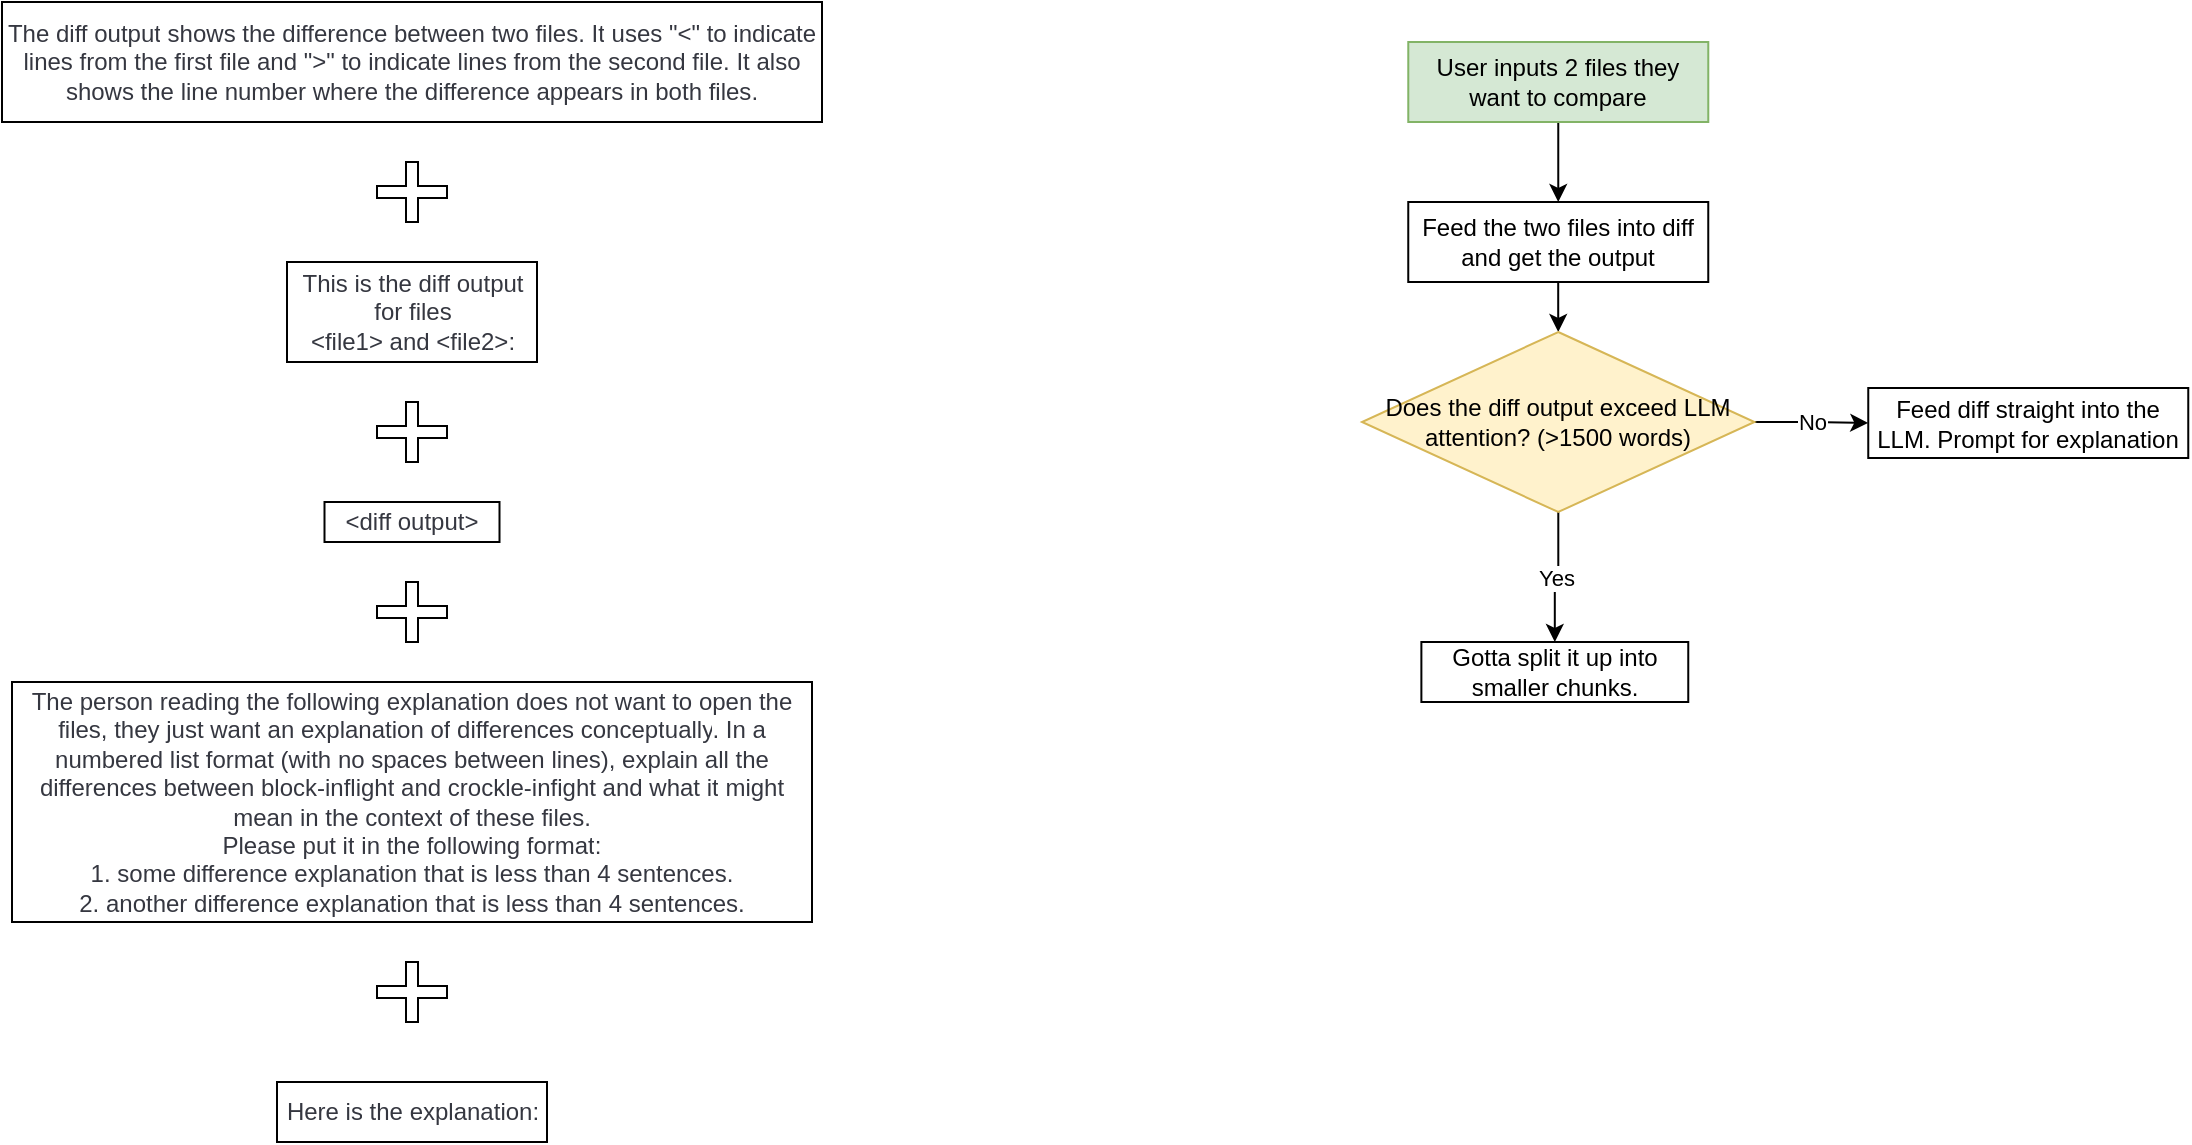 <mxfile version="20.7.4" type="github">
  <diagram id="ee7pn-f0wPWARoZbLR82" name="Page-1">
    <mxGraphModel dx="1782" dy="1353" grid="1" gridSize="10" guides="1" tooltips="1" connect="1" arrows="1" fold="1" page="1" pageScale="1" pageWidth="850" pageHeight="1100" math="0" shadow="0">
      <root>
        <mxCell id="0" />
        <mxCell id="1" parent="0" />
        <mxCell id="u-VpH2WF8Jtv2nqAHQWA-4" style="edgeStyle=orthogonalEdgeStyle;rounded=0;orthogonalLoop=1;jettySize=auto;html=1;entryX=0.5;entryY=0;entryDx=0;entryDy=0;" edge="1" parent="1" source="u-VpH2WF8Jtv2nqAHQWA-2" target="u-VpH2WF8Jtv2nqAHQWA-6">
          <mxGeometry relative="1" as="geometry">
            <mxPoint x="518.13" y="460" as="targetPoint" />
          </mxGeometry>
        </mxCell>
        <mxCell id="u-VpH2WF8Jtv2nqAHQWA-2" value="User inputs 2 files they want to compare" style="rounded=0;whiteSpace=wrap;html=1;fillColor=#d5e8d4;strokeColor=#82b366;" vertex="1" parent="1">
          <mxGeometry x="443.14" y="370" width="150" height="40" as="geometry" />
        </mxCell>
        <mxCell id="u-VpH2WF8Jtv2nqAHQWA-8" style="edgeStyle=orthogonalEdgeStyle;rounded=0;orthogonalLoop=1;jettySize=auto;html=1;entryX=0.5;entryY=0;entryDx=0;entryDy=0;" edge="1" parent="1" source="u-VpH2WF8Jtv2nqAHQWA-6" target="u-VpH2WF8Jtv2nqAHQWA-7">
          <mxGeometry relative="1" as="geometry" />
        </mxCell>
        <mxCell id="u-VpH2WF8Jtv2nqAHQWA-6" value="Feed the two files into diff and get the output" style="rounded=0;whiteSpace=wrap;html=1;" vertex="1" parent="1">
          <mxGeometry x="443.13" y="450" width="150" height="40" as="geometry" />
        </mxCell>
        <mxCell id="u-VpH2WF8Jtv2nqAHQWA-10" value="No" style="edgeStyle=orthogonalEdgeStyle;rounded=0;orthogonalLoop=1;jettySize=auto;html=1;entryX=0;entryY=0.5;entryDx=0;entryDy=0;" edge="1" parent="1" source="u-VpH2WF8Jtv2nqAHQWA-7" target="u-VpH2WF8Jtv2nqAHQWA-11">
          <mxGeometry relative="1" as="geometry">
            <mxPoint x="683.13" y="590" as="targetPoint" />
          </mxGeometry>
        </mxCell>
        <mxCell id="u-VpH2WF8Jtv2nqAHQWA-13" value="Yes" style="edgeStyle=orthogonalEdgeStyle;rounded=0;orthogonalLoop=1;jettySize=auto;html=1;entryX=0.5;entryY=0;entryDx=0;entryDy=0;" edge="1" parent="1" source="u-VpH2WF8Jtv2nqAHQWA-7" target="u-VpH2WF8Jtv2nqAHQWA-14">
          <mxGeometry relative="1" as="geometry">
            <mxPoint x="518.13" y="670" as="targetPoint" />
          </mxGeometry>
        </mxCell>
        <mxCell id="u-VpH2WF8Jtv2nqAHQWA-7" value="Does the diff output exceed LLM attention? (&amp;gt;1500 words)" style="rhombus;whiteSpace=wrap;html=1;fillColor=#fff2cc;strokeColor=#d6b656;" vertex="1" parent="1">
          <mxGeometry x="420" y="515" width="196.25" height="90" as="geometry" />
        </mxCell>
        <mxCell id="u-VpH2WF8Jtv2nqAHQWA-11" value="Feed diff straight into the LLM. Prompt for explanation" style="rounded=0;whiteSpace=wrap;html=1;" vertex="1" parent="1">
          <mxGeometry x="673.13" y="543" width="160" height="35" as="geometry" />
        </mxCell>
        <mxCell id="u-VpH2WF8Jtv2nqAHQWA-14" value="Gotta split it up into smaller chunks." style="rounded=0;whiteSpace=wrap;html=1;" vertex="1" parent="1">
          <mxGeometry x="449.69" y="670" width="133.44" height="30" as="geometry" />
        </mxCell>
        <mxCell id="u-VpH2WF8Jtv2nqAHQWA-18" value="&lt;span style=&quot;box-sizing: border-box; color: rgb(53, 55, 64); font-family: ColfaxAI, helvetica, sans-serif; font-size: 12px; text-align: left; background-color: rgb(255, 255, 255);&quot; data-offset-key=&quot;edk77-0-0&quot;&gt;&lt;span style=&quot;box-sizing: border-box; font-size: 12px;&quot; data-offset-key=&quot;edk77-0-0&quot;&gt;The&lt;/span&gt;&lt;/span&gt;&lt;span style=&quot;box-sizing: border-box; color: rgb(53, 55, 64); font-family: ColfaxAI, helvetica, sans-serif; font-size: 12px; text-align: left; background-color: rgb(255, 255, 255);&quot; data-offset-key=&quot;edk77-1-0&quot;&gt;&lt;span style=&quot;box-sizing: border-box; font-size: 12px;&quot; data-offset-key=&quot;edk77-1-0&quot;&gt; diff&lt;/span&gt;&lt;/span&gt;&lt;span style=&quot;box-sizing: border-box; color: rgb(53, 55, 64); font-family: ColfaxAI, helvetica, sans-serif; font-size: 12px; text-align: left; background-color: rgb(255, 255, 255);&quot; data-offset-key=&quot;edk77-2-0&quot;&gt;&lt;span style=&quot;box-sizing: border-box; font-size: 12px;&quot; data-offset-key=&quot;edk77-2-0&quot;&gt; output&lt;/span&gt;&lt;/span&gt;&lt;span style=&quot;box-sizing: border-box; color: rgb(53, 55, 64); font-family: ColfaxAI, helvetica, sans-serif; font-size: 12px; text-align: left; background-color: rgb(255, 255, 255);&quot; data-offset-key=&quot;edk77-3-0&quot;&gt;&lt;span style=&quot;box-sizing: border-box; font-size: 12px;&quot; data-offset-key=&quot;edk77-3-0&quot;&gt; shows&lt;/span&gt;&lt;/span&gt;&lt;span style=&quot;box-sizing: border-box; color: rgb(53, 55, 64); font-family: ColfaxAI, helvetica, sans-serif; font-size: 12px; text-align: left; background-color: rgb(255, 255, 255);&quot; data-offset-key=&quot;edk77-4-0&quot;&gt;&lt;span style=&quot;box-sizing: border-box; font-size: 12px;&quot; data-offset-key=&quot;edk77-4-0&quot;&gt; the&lt;/span&gt;&lt;/span&gt;&lt;span style=&quot;box-sizing: border-box; color: rgb(53, 55, 64); font-family: ColfaxAI, helvetica, sans-serif; font-size: 12px; text-align: left; background-color: rgb(255, 255, 255);&quot; data-offset-key=&quot;edk77-5-0&quot;&gt;&lt;span style=&quot;box-sizing: border-box; font-size: 12px;&quot; data-offset-key=&quot;edk77-5-0&quot;&gt; difference&lt;/span&gt;&lt;/span&gt;&lt;span style=&quot;box-sizing: border-box; color: rgb(53, 55, 64); font-family: ColfaxAI, helvetica, sans-serif; font-size: 12px; text-align: left; background-color: rgb(255, 255, 255);&quot; data-offset-key=&quot;edk77-6-0&quot;&gt;&lt;span style=&quot;box-sizing: border-box; font-size: 12px;&quot; data-offset-key=&quot;edk77-6-0&quot;&gt; between&lt;/span&gt;&lt;/span&gt;&lt;span style=&quot;box-sizing: border-box; color: rgb(53, 55, 64); font-family: ColfaxAI, helvetica, sans-serif; font-size: 12px; text-align: left; background-color: rgb(255, 255, 255);&quot; data-offset-key=&quot;edk77-7-0&quot;&gt;&lt;span style=&quot;box-sizing: border-box; font-size: 12px;&quot; data-offset-key=&quot;edk77-7-0&quot;&gt; two&lt;/span&gt;&lt;/span&gt;&lt;span style=&quot;box-sizing: border-box; color: rgb(53, 55, 64); font-family: ColfaxAI, helvetica, sans-serif; font-size: 12px; text-align: left; background-color: rgb(255, 255, 255);&quot; data-offset-key=&quot;edk77-8-0&quot;&gt;&lt;span style=&quot;box-sizing: border-box; font-size: 12px;&quot; data-offset-key=&quot;edk77-8-0&quot;&gt; files&lt;/span&gt;&lt;/span&gt;&lt;span style=&quot;box-sizing: border-box; color: rgb(53, 55, 64); font-family: ColfaxAI, helvetica, sans-serif; font-size: 12px; text-align: left; background-color: rgb(255, 255, 255);&quot; data-offset-key=&quot;edk77-9-0&quot;&gt;&lt;span style=&quot;box-sizing: border-box; font-size: 12px;&quot; data-offset-key=&quot;edk77-9-0&quot;&gt;.&lt;/span&gt;&lt;/span&gt;&lt;span style=&quot;box-sizing: border-box; color: rgb(53, 55, 64); font-family: ColfaxAI, helvetica, sans-serif; font-size: 12px; text-align: left; background-color: rgb(255, 255, 255);&quot; data-offset-key=&quot;edk77-10-0&quot;&gt;&lt;span style=&quot;box-sizing: border-box; font-size: 12px;&quot; data-offset-key=&quot;edk77-10-0&quot;&gt; It&lt;/span&gt;&lt;/span&gt;&lt;span style=&quot;box-sizing: border-box; color: rgb(53, 55, 64); font-family: ColfaxAI, helvetica, sans-serif; font-size: 12px; text-align: left; background-color: rgb(255, 255, 255);&quot; data-offset-key=&quot;edk77-11-0&quot;&gt;&lt;span style=&quot;box-sizing: border-box; font-size: 12px;&quot; data-offset-key=&quot;edk77-11-0&quot;&gt; uses&lt;/span&gt;&lt;/span&gt;&lt;span style=&quot;box-sizing: border-box; color: rgb(53, 55, 64); font-family: ColfaxAI, helvetica, sans-serif; font-size: 12px; text-align: left; background-color: rgb(255, 255, 255);&quot; data-offset-key=&quot;edk77-12-0&quot;&gt;&lt;span style=&quot;box-sizing: border-box; font-size: 12px;&quot; data-offset-key=&quot;edk77-12-0&quot;&gt; &quot;&amp;lt;&lt;/span&gt;&lt;/span&gt;&lt;span style=&quot;box-sizing: border-box; color: rgb(53, 55, 64); font-family: ColfaxAI, helvetica, sans-serif; font-size: 12px; text-align: left; background-color: rgb(255, 255, 255);&quot; data-offset-key=&quot;edk77-13-0&quot;&gt;&lt;span style=&quot;box-sizing: border-box; font-size: 12px;&quot; data-offset-key=&quot;edk77-13-0&quot;&gt;&quot;&lt;/span&gt;&lt;/span&gt;&lt;span style=&quot;box-sizing: border-box; color: rgb(53, 55, 64); font-family: ColfaxAI, helvetica, sans-serif; font-size: 12px; text-align: left; background-color: rgb(255, 255, 255);&quot; data-offset-key=&quot;edk77-14-0&quot;&gt;&lt;span style=&quot;box-sizing: border-box; font-size: 12px;&quot; data-offset-key=&quot;edk77-14-0&quot;&gt; to&lt;/span&gt;&lt;/span&gt;&lt;span style=&quot;box-sizing: border-box; color: rgb(53, 55, 64); font-family: ColfaxAI, helvetica, sans-serif; font-size: 12px; text-align: left; background-color: rgb(255, 255, 255);&quot; data-offset-key=&quot;edk77-15-0&quot;&gt;&lt;span style=&quot;box-sizing: border-box; font-size: 12px;&quot; data-offset-key=&quot;edk77-15-0&quot;&gt; indicate&lt;/span&gt;&lt;/span&gt;&lt;span style=&quot;box-sizing: border-box; color: rgb(53, 55, 64); font-family: ColfaxAI, helvetica, sans-serif; font-size: 12px; text-align: left; background-color: rgb(255, 255, 255);&quot; data-offset-key=&quot;edk77-16-0&quot;&gt;&lt;span style=&quot;box-sizing: border-box; font-size: 12px;&quot; data-offset-key=&quot;edk77-16-0&quot;&gt; lines&lt;/span&gt;&lt;/span&gt;&lt;span style=&quot;box-sizing: border-box; color: rgb(53, 55, 64); font-family: ColfaxAI, helvetica, sans-serif; font-size: 12px; text-align: left; background-color: rgb(255, 255, 255);&quot; data-offset-key=&quot;edk77-17-0&quot;&gt;&lt;span style=&quot;box-sizing: border-box; font-size: 12px;&quot; data-offset-key=&quot;edk77-17-0&quot;&gt; from&lt;/span&gt;&lt;/span&gt;&lt;span style=&quot;box-sizing: border-box; color: rgb(53, 55, 64); font-family: ColfaxAI, helvetica, sans-serif; font-size: 12px; text-align: left; background-color: rgb(255, 255, 255);&quot; data-offset-key=&quot;edk77-18-0&quot;&gt;&lt;span style=&quot;box-sizing: border-box; font-size: 12px;&quot; data-offset-key=&quot;edk77-18-0&quot;&gt; the&lt;/span&gt;&lt;/span&gt;&lt;span style=&quot;box-sizing: border-box; color: rgb(53, 55, 64); font-family: ColfaxAI, helvetica, sans-serif; font-size: 12px; text-align: left; background-color: rgb(255, 255, 255);&quot; data-offset-key=&quot;edk77-19-0&quot;&gt;&lt;span style=&quot;box-sizing: border-box; font-size: 12px;&quot; data-offset-key=&quot;edk77-19-0&quot;&gt; first&lt;/span&gt;&lt;/span&gt;&lt;span style=&quot;box-sizing: border-box; color: rgb(53, 55, 64); font-family: ColfaxAI, helvetica, sans-serif; font-size: 12px; text-align: left; background-color: rgb(255, 255, 255);&quot; data-offset-key=&quot;edk77-20-0&quot;&gt;&lt;span style=&quot;box-sizing: border-box; font-size: 12px;&quot; data-offset-key=&quot;edk77-20-0&quot;&gt; file&lt;/span&gt;&lt;/span&gt;&lt;span style=&quot;box-sizing: border-box; color: rgb(53, 55, 64); font-family: ColfaxAI, helvetica, sans-serif; font-size: 12px; text-align: left; background-color: rgb(255, 255, 255);&quot; data-offset-key=&quot;edk77-21-0&quot;&gt;&lt;span style=&quot;box-sizing: border-box; font-size: 12px;&quot; data-offset-key=&quot;edk77-21-0&quot;&gt; and&lt;/span&gt;&lt;/span&gt;&lt;span style=&quot;box-sizing: border-box; color: rgb(53, 55, 64); font-family: ColfaxAI, helvetica, sans-serif; font-size: 12px; text-align: left; background-color: rgb(255, 255, 255);&quot; data-offset-key=&quot;edk77-22-0&quot;&gt;&lt;span style=&quot;box-sizing: border-box; font-size: 12px;&quot; data-offset-key=&quot;edk77-22-0&quot;&gt; &quot;&lt;/span&gt;&lt;/span&gt;&lt;span style=&quot;box-sizing: border-box; color: rgb(53, 55, 64); font-family: ColfaxAI, helvetica, sans-serif; font-size: 12px; text-align: left; background-color: rgb(255, 255, 255);&quot; data-offset-key=&quot;edk77-23-0&quot;&gt;&lt;span style=&quot;box-sizing: border-box; font-size: 12px;&quot; data-offset-key=&quot;edk77-23-0&quot;&gt;&amp;gt;&quot;&lt;/span&gt;&lt;/span&gt;&lt;span style=&quot;box-sizing: border-box; color: rgb(53, 55, 64); font-family: ColfaxAI, helvetica, sans-serif; font-size: 12px; text-align: left; background-color: rgb(255, 255, 255);&quot; data-offset-key=&quot;edk77-24-0&quot;&gt;&lt;span style=&quot;box-sizing: border-box; font-size: 12px;&quot; data-offset-key=&quot;edk77-24-0&quot;&gt; to&lt;/span&gt;&lt;/span&gt;&lt;span style=&quot;box-sizing: border-box; color: rgb(53, 55, 64); font-family: ColfaxAI, helvetica, sans-serif; font-size: 12px; text-align: left; background-color: rgb(255, 255, 255);&quot; data-offset-key=&quot;edk77-25-0&quot;&gt;&lt;span style=&quot;box-sizing: border-box; font-size: 12px;&quot; data-offset-key=&quot;edk77-25-0&quot;&gt; indicate&lt;/span&gt;&lt;/span&gt;&lt;span style=&quot;box-sizing: border-box; color: rgb(53, 55, 64); font-family: ColfaxAI, helvetica, sans-serif; font-size: 12px; text-align: left; background-color: rgb(255, 255, 255);&quot; data-offset-key=&quot;edk77-26-0&quot;&gt;&lt;span style=&quot;box-sizing: border-box; font-size: 12px;&quot; data-offset-key=&quot;edk77-26-0&quot;&gt; lines&lt;/span&gt;&lt;/span&gt;&lt;span style=&quot;box-sizing: border-box; color: rgb(53, 55, 64); font-family: ColfaxAI, helvetica, sans-serif; font-size: 12px; text-align: left; background-color: rgb(255, 255, 255);&quot; data-offset-key=&quot;edk77-27-0&quot;&gt;&lt;span style=&quot;box-sizing: border-box; font-size: 12px;&quot; data-offset-key=&quot;edk77-27-0&quot;&gt; from&lt;/span&gt;&lt;/span&gt;&lt;span style=&quot;box-sizing: border-box; color: rgb(53, 55, 64); font-family: ColfaxAI, helvetica, sans-serif; font-size: 12px; text-align: left; background-color: rgb(255, 255, 255);&quot; data-offset-key=&quot;edk77-28-0&quot;&gt;&lt;span style=&quot;box-sizing: border-box; font-size: 12px;&quot; data-offset-key=&quot;edk77-28-0&quot;&gt; the&lt;/span&gt;&lt;/span&gt;&lt;span style=&quot;box-sizing: border-box; color: rgb(53, 55, 64); font-family: ColfaxAI, helvetica, sans-serif; font-size: 12px; text-align: left; background-color: rgb(255, 255, 255);&quot; data-offset-key=&quot;edk77-29-0&quot;&gt;&lt;span style=&quot;box-sizing: border-box; font-size: 12px;&quot; data-offset-key=&quot;edk77-29-0&quot;&gt; second&lt;/span&gt;&lt;/span&gt;&lt;span style=&quot;box-sizing: border-box; color: rgb(53, 55, 64); font-family: ColfaxAI, helvetica, sans-serif; font-size: 12px; text-align: left; background-color: rgb(255, 255, 255);&quot; data-offset-key=&quot;edk77-30-0&quot;&gt;&lt;span style=&quot;box-sizing: border-box; font-size: 12px;&quot; data-offset-key=&quot;edk77-30-0&quot;&gt; file&lt;/span&gt;&lt;/span&gt;&lt;span style=&quot;box-sizing: border-box; color: rgb(53, 55, 64); font-family: ColfaxAI, helvetica, sans-serif; font-size: 12px; text-align: left; background-color: rgb(255, 255, 255);&quot; data-offset-key=&quot;edk77-31-0&quot;&gt;&lt;span style=&quot;box-sizing: border-box; font-size: 12px;&quot; data-offset-key=&quot;edk77-31-0&quot;&gt;.&lt;/span&gt;&lt;/span&gt;&lt;span style=&quot;box-sizing: border-box; color: rgb(53, 55, 64); font-family: ColfaxAI, helvetica, sans-serif; font-size: 12px; text-align: left; background-color: rgb(255, 255, 255);&quot; data-offset-key=&quot;edk77-32-0&quot;&gt;&lt;span style=&quot;box-sizing: border-box; font-size: 12px;&quot; data-offset-key=&quot;edk77-32-0&quot;&gt; It&lt;/span&gt;&lt;/span&gt;&lt;span style=&quot;box-sizing: border-box; color: rgb(53, 55, 64); font-family: ColfaxAI, helvetica, sans-serif; font-size: 12px; text-align: left; background-color: rgb(255, 255, 255);&quot; data-offset-key=&quot;edk77-33-0&quot;&gt;&lt;span style=&quot;box-sizing: border-box; font-size: 12px;&quot; data-offset-key=&quot;edk77-33-0&quot;&gt; also&lt;/span&gt;&lt;/span&gt;&lt;span style=&quot;box-sizing: border-box; color: rgb(53, 55, 64); font-family: ColfaxAI, helvetica, sans-serif; font-size: 12px; text-align: left; background-color: rgb(255, 255, 255);&quot; data-offset-key=&quot;edk77-34-0&quot;&gt;&lt;span style=&quot;box-sizing: border-box; font-size: 12px;&quot; data-offset-key=&quot;edk77-34-0&quot;&gt; shows&lt;/span&gt;&lt;/span&gt;&lt;span style=&quot;box-sizing: border-box; color: rgb(53, 55, 64); font-family: ColfaxAI, helvetica, sans-serif; font-size: 12px; text-align: left; background-color: rgb(255, 255, 255);&quot; data-offset-key=&quot;edk77-35-0&quot;&gt;&lt;span style=&quot;box-sizing: border-box; font-size: 12px;&quot; data-offset-key=&quot;edk77-35-0&quot;&gt; the&lt;/span&gt;&lt;/span&gt;&lt;span style=&quot;box-sizing: border-box; color: rgb(53, 55, 64); font-family: ColfaxAI, helvetica, sans-serif; font-size: 12px; text-align: left; background-color: rgb(255, 255, 255);&quot; data-offset-key=&quot;edk77-36-0&quot;&gt;&lt;span style=&quot;box-sizing: border-box; font-size: 12px;&quot; data-offset-key=&quot;edk77-36-0&quot;&gt; line&lt;/span&gt;&lt;/span&gt;&lt;span style=&quot;box-sizing: border-box; color: rgb(53, 55, 64); font-family: ColfaxAI, helvetica, sans-serif; font-size: 12px; text-align: left; background-color: rgb(255, 255, 255);&quot; data-offset-key=&quot;edk77-37-0&quot;&gt;&lt;span style=&quot;box-sizing: border-box; font-size: 12px;&quot; data-offset-key=&quot;edk77-37-0&quot;&gt; number&lt;/span&gt;&lt;/span&gt;&lt;span style=&quot;box-sizing: border-box; color: rgb(53, 55, 64); font-family: ColfaxAI, helvetica, sans-serif; font-size: 12px; text-align: left; background-color: rgb(255, 255, 255);&quot; data-offset-key=&quot;edk77-38-0&quot;&gt;&lt;span style=&quot;box-sizing: border-box; font-size: 12px;&quot; data-offset-key=&quot;edk77-38-0&quot;&gt; where&lt;/span&gt;&lt;/span&gt;&lt;span style=&quot;box-sizing: border-box; color: rgb(53, 55, 64); font-family: ColfaxAI, helvetica, sans-serif; font-size: 12px; text-align: left; background-color: rgb(255, 255, 255);&quot; data-offset-key=&quot;edk77-39-0&quot;&gt;&lt;span style=&quot;box-sizing: border-box; font-size: 12px;&quot; data-offset-key=&quot;edk77-39-0&quot;&gt; the&lt;/span&gt;&lt;/span&gt;&lt;span style=&quot;box-sizing: border-box; color: rgb(53, 55, 64); font-family: ColfaxAI, helvetica, sans-serif; font-size: 12px; text-align: left; background-color: rgb(255, 255, 255);&quot; data-offset-key=&quot;edk77-40-0&quot;&gt;&lt;span style=&quot;box-sizing: border-box; font-size: 12px;&quot; data-offset-key=&quot;edk77-40-0&quot;&gt; difference&lt;/span&gt;&lt;/span&gt;&lt;span style=&quot;box-sizing: border-box; color: rgb(53, 55, 64); font-family: ColfaxAI, helvetica, sans-serif; font-size: 12px; text-align: left; background-color: rgb(255, 255, 255);&quot; data-offset-key=&quot;edk77-41-0&quot;&gt;&lt;span style=&quot;box-sizing: border-box; font-size: 12px;&quot; data-offset-key=&quot;edk77-41-0&quot;&gt; appears&lt;/span&gt;&lt;/span&gt;&lt;span style=&quot;box-sizing: border-box; color: rgb(53, 55, 64); font-family: ColfaxAI, helvetica, sans-serif; font-size: 12px; text-align: left; background-color: rgb(255, 255, 255);&quot; data-offset-key=&quot;edk77-42-0&quot;&gt;&lt;span style=&quot;box-sizing: border-box; font-size: 12px;&quot; data-offset-key=&quot;edk77-42-0&quot;&gt; in&lt;/span&gt;&lt;/span&gt;&lt;span style=&quot;box-sizing: border-box; color: rgb(53, 55, 64); font-family: ColfaxAI, helvetica, sans-serif; font-size: 12px; text-align: left; background-color: rgb(255, 255, 255);&quot; data-offset-key=&quot;edk77-43-0&quot;&gt;&lt;span style=&quot;box-sizing: border-box; font-size: 12px;&quot; data-offset-key=&quot;edk77-43-0&quot;&gt; both&lt;/span&gt;&lt;/span&gt;&lt;span style=&quot;box-sizing: border-box; color: rgb(53, 55, 64); font-family: ColfaxAI, helvetica, sans-serif; font-size: 12px; text-align: left; background-color: rgb(255, 255, 255);&quot; data-offset-key=&quot;edk77-44-0&quot;&gt;&lt;span style=&quot;box-sizing: border-box; font-size: 12px;&quot; data-offset-key=&quot;edk77-44-0&quot;&gt; files&lt;/span&gt;&lt;/span&gt;&lt;span style=&quot;box-sizing: border-box; color: rgb(53, 55, 64); font-family: ColfaxAI, helvetica, sans-serif; font-size: 12px; text-align: left; background-color: rgb(255, 255, 255);&quot; data-offset-key=&quot;edk77-45-0&quot;&gt;&lt;span style=&quot;box-sizing: border-box; font-size: 12px;&quot; data-offset-key=&quot;edk77-45-0&quot;&gt;.&lt;/span&gt;&lt;/span&gt;" style="rounded=0;whiteSpace=wrap;html=1;fontSize=12;" vertex="1" parent="1">
          <mxGeometry x="-260" y="350" width="410" height="60" as="geometry" />
        </mxCell>
        <mxCell id="u-VpH2WF8Jtv2nqAHQWA-19" value="" style="shape=cross;whiteSpace=wrap;html=1;fontSize=12;" vertex="1" parent="1">
          <mxGeometry x="-72.5" y="430" width="35" height="30" as="geometry" />
        </mxCell>
        <mxCell id="u-VpH2WF8Jtv2nqAHQWA-20" value="&lt;span style=&quot;box-sizing: border-box; color: rgb(53, 55, 64); font-family: ColfaxAI, helvetica, sans-serif; font-size: 12px; text-align: left; background-color: rgb(255, 255, 255);&quot; data-offset-key=&quot;edk77-48-0&quot;&gt;&lt;span style=&quot;box-sizing: border-box; font-size: 12px;&quot; data-offset-key=&quot;edk77-48-0&quot;&gt;This&lt;/span&gt;&lt;/span&gt;&lt;span style=&quot;box-sizing: border-box; color: rgb(53, 55, 64); font-family: ColfaxAI, helvetica, sans-serif; font-size: 12px; text-align: left; background-color: rgb(255, 255, 255);&quot; data-offset-key=&quot;edk77-49-0&quot;&gt;&lt;span style=&quot;box-sizing: border-box; font-size: 12px;&quot; data-offset-key=&quot;edk77-49-0&quot;&gt; is&lt;/span&gt;&lt;/span&gt;&lt;span style=&quot;box-sizing: border-box; color: rgb(53, 55, 64); font-family: ColfaxAI, helvetica, sans-serif; font-size: 12px; text-align: left; background-color: rgb(255, 255, 255);&quot; data-offset-key=&quot;edk77-50-0&quot;&gt;&lt;span style=&quot;box-sizing: border-box; font-size: 12px;&quot; data-offset-key=&quot;edk77-50-0&quot;&gt; the&lt;/span&gt;&lt;/span&gt;&lt;span style=&quot;box-sizing: border-box; color: rgb(53, 55, 64); font-family: ColfaxAI, helvetica, sans-serif; font-size: 12px; text-align: left; background-color: rgb(255, 255, 255);&quot; data-offset-key=&quot;edk77-51-0&quot;&gt;&lt;span style=&quot;box-sizing: border-box; font-size: 12px;&quot; data-offset-key=&quot;edk77-51-0&quot;&gt; diff&lt;/span&gt;&lt;/span&gt;&lt;span style=&quot;box-sizing: border-box; color: rgb(53, 55, 64); font-family: ColfaxAI, helvetica, sans-serif; font-size: 12px; text-align: left; background-color: rgb(255, 255, 255);&quot; data-offset-key=&quot;edk77-52-0&quot;&gt;&lt;span style=&quot;box-sizing: border-box; font-size: 12px;&quot; data-offset-key=&quot;edk77-52-0&quot;&gt; output&lt;/span&gt;&lt;/span&gt;&lt;span style=&quot;box-sizing: border-box; color: rgb(53, 55, 64); font-family: ColfaxAI, helvetica, sans-serif; font-size: 12px; text-align: left; background-color: rgb(255, 255, 255);&quot; data-offset-key=&quot;edk77-53-0&quot;&gt;&lt;span style=&quot;box-sizing: border-box; font-size: 12px;&quot; data-offset-key=&quot;edk77-53-0&quot;&gt; for&lt;/span&gt;&lt;/span&gt;&lt;span style=&quot;box-sizing: border-box; color: rgb(53, 55, 64); font-family: ColfaxAI, helvetica, sans-serif; font-size: 12px; text-align: left; background-color: rgb(255, 255, 255);&quot; data-offset-key=&quot;edk77-54-0&quot;&gt;&lt;span style=&quot;box-sizing: border-box; font-size: 12px;&quot; data-offset-key=&quot;edk77-54-0&quot;&gt;&amp;nbsp;files &amp;lt;file1&amp;gt;&lt;/span&gt;&lt;/span&gt;&lt;span style=&quot;box-sizing: border-box; color: rgb(53, 55, 64); font-family: ColfaxAI, helvetica, sans-serif; font-size: 12px; text-align: left; background-color: rgb(255, 255, 255);&quot; data-offset-key=&quot;edk77-59-0&quot;&gt;&lt;span style=&quot;box-sizing: border-box; font-size: 12px;&quot; data-offset-key=&quot;edk77-59-0&quot;&gt;&amp;nbsp;and&lt;/span&gt;&lt;/span&gt;&lt;span style=&quot;box-sizing: border-box; color: rgb(53, 55, 64); font-family: ColfaxAI, helvetica, sans-serif; font-size: 12px; text-align: left; background-color: rgb(255, 255, 255);&quot; data-offset-key=&quot;edk77-60-0&quot;&gt;&lt;span style=&quot;box-sizing: border-box; font-size: 12px;&quot; data-offset-key=&quot;edk77-60-0&quot;&gt;&amp;nbsp;&amp;lt;file2&amp;gt;&lt;/span&gt;&lt;/span&gt;&lt;span style=&quot;box-sizing: border-box; color: rgb(53, 55, 64); font-family: ColfaxAI, helvetica, sans-serif; font-size: 12px; text-align: left; background-color: rgb(255, 255, 255);&quot; data-offset-key=&quot;edk77-66-0&quot;&gt;&lt;span style=&quot;box-sizing: border-box; font-size: 12px;&quot; data-offset-key=&quot;edk77-66-0&quot;&gt;:&lt;/span&gt;&lt;/span&gt;" style="rounded=0;whiteSpace=wrap;html=1;fontSize=12;" vertex="1" parent="1">
          <mxGeometry x="-117.5" y="480" width="125" height="50" as="geometry" />
        </mxCell>
        <mxCell id="u-VpH2WF8Jtv2nqAHQWA-21" value="" style="shape=cross;whiteSpace=wrap;html=1;fontSize=12;" vertex="1" parent="1">
          <mxGeometry x="-72.5" y="550" width="35" height="30" as="geometry" />
        </mxCell>
        <mxCell id="u-VpH2WF8Jtv2nqAHQWA-22" value="&lt;div style=&quot;text-align: left;&quot;&gt;&lt;font face=&quot;ColfaxAI, helvetica, sans-serif&quot; color=&quot;#353740&quot;&gt;&lt;span style=&quot;background-color: rgb(255, 255, 255);&quot;&gt;&amp;lt;diff output&amp;gt;&lt;/span&gt;&lt;/font&gt;&lt;/div&gt;" style="rounded=0;whiteSpace=wrap;html=1;fontSize=12;" vertex="1" parent="1">
          <mxGeometry x="-98.75" y="600" width="87.5" height="20" as="geometry" />
        </mxCell>
        <mxCell id="u-VpH2WF8Jtv2nqAHQWA-23" value="" style="shape=cross;whiteSpace=wrap;html=1;fontSize=12;" vertex="1" parent="1">
          <mxGeometry x="-72.5" y="640" width="35" height="30" as="geometry" />
        </mxCell>
        <mxCell id="u-VpH2WF8Jtv2nqAHQWA-24" value="&lt;span style=&quot;box-sizing: border-box; color: rgb(53, 55, 64); font-family: ColfaxAI, helvetica, sans-serif; font-size: 12px; text-align: left; background-color: rgb(255, 255, 255);&quot; data-offset-key=&quot;edk77-383-0&quot;&gt;&lt;span style=&quot;box-sizing: border-box; font-size: 12px;&quot; data-offset-key=&quot;edk77-383-0&quot;&gt;The&lt;/span&gt;&lt;/span&gt;&lt;span style=&quot;box-sizing: border-box; color: rgb(53, 55, 64); font-family: ColfaxAI, helvetica, sans-serif; font-size: 12px; text-align: left; background-color: rgb(255, 255, 255);&quot; data-offset-key=&quot;edk77-384-0&quot;&gt;&lt;span style=&quot;box-sizing: border-box; font-size: 12px;&quot; data-offset-key=&quot;edk77-384-0&quot;&gt; person&lt;/span&gt;&lt;/span&gt;&lt;span style=&quot;box-sizing: border-box; color: rgb(53, 55, 64); font-family: ColfaxAI, helvetica, sans-serif; font-size: 12px; text-align: left; background-color: rgb(255, 255, 255);&quot; data-offset-key=&quot;edk77-385-0&quot;&gt;&lt;span style=&quot;box-sizing: border-box; font-size: 12px;&quot; data-offset-key=&quot;edk77-385-0&quot;&gt; reading&lt;/span&gt;&lt;/span&gt;&lt;span style=&quot;box-sizing: border-box; color: rgb(53, 55, 64); font-family: ColfaxAI, helvetica, sans-serif; font-size: 12px; text-align: left; background-color: rgb(255, 255, 255);&quot; data-offset-key=&quot;edk77-386-0&quot;&gt;&lt;span style=&quot;box-sizing: border-box; font-size: 12px;&quot; data-offset-key=&quot;edk77-386-0&quot;&gt; the&lt;/span&gt;&lt;/span&gt;&lt;span style=&quot;box-sizing: border-box; color: rgb(53, 55, 64); font-family: ColfaxAI, helvetica, sans-serif; font-size: 12px; text-align: left; background-color: rgb(255, 255, 255);&quot; data-offset-key=&quot;edk77-387-0&quot;&gt;&lt;span style=&quot;box-sizing: border-box; font-size: 12px;&quot; data-offset-key=&quot;edk77-387-0&quot;&gt; following&lt;/span&gt;&lt;/span&gt;&lt;span style=&quot;box-sizing: border-box; color: rgb(53, 55, 64); font-family: ColfaxAI, helvetica, sans-serif; font-size: 12px; text-align: left; background-color: rgb(255, 255, 255);&quot; data-offset-key=&quot;edk77-388-0&quot;&gt;&lt;span style=&quot;box-sizing: border-box; font-size: 12px;&quot; data-offset-key=&quot;edk77-388-0&quot;&gt; explanation&lt;/span&gt;&lt;/span&gt;&lt;span style=&quot;box-sizing: border-box; color: rgb(53, 55, 64); font-family: ColfaxAI, helvetica, sans-serif; font-size: 12px; text-align: left; background-color: rgb(255, 255, 255);&quot; data-offset-key=&quot;edk77-389-0&quot;&gt;&lt;span style=&quot;box-sizing: border-box; font-size: 12px;&quot; data-offset-key=&quot;edk77-389-0&quot;&gt; does&lt;/span&gt;&lt;/span&gt;&lt;span style=&quot;box-sizing: border-box; color: rgb(53, 55, 64); font-family: ColfaxAI, helvetica, sans-serif; font-size: 12px; text-align: left; background-color: rgb(255, 255, 255);&quot; data-offset-key=&quot;edk77-390-0&quot;&gt;&lt;span style=&quot;box-sizing: border-box; font-size: 12px;&quot; data-offset-key=&quot;edk77-390-0&quot;&gt; not&lt;/span&gt;&lt;/span&gt;&lt;span style=&quot;box-sizing: border-box; color: rgb(53, 55, 64); font-family: ColfaxAI, helvetica, sans-serif; font-size: 12px; text-align: left; background-color: rgb(255, 255, 255);&quot; data-offset-key=&quot;edk77-391-0&quot;&gt;&lt;span style=&quot;box-sizing: border-box; font-size: 12px;&quot; data-offset-key=&quot;edk77-391-0&quot;&gt; want&lt;/span&gt;&lt;/span&gt;&lt;span style=&quot;box-sizing: border-box; color: rgb(53, 55, 64); font-family: ColfaxAI, helvetica, sans-serif; font-size: 12px; text-align: left; background-color: rgb(255, 255, 255);&quot; data-offset-key=&quot;edk77-392-0&quot;&gt;&lt;span style=&quot;box-sizing: border-box; font-size: 12px;&quot; data-offset-key=&quot;edk77-392-0&quot;&gt; to&lt;/span&gt;&lt;/span&gt;&lt;span style=&quot;box-sizing: border-box; color: rgb(53, 55, 64); font-family: ColfaxAI, helvetica, sans-serif; font-size: 12px; text-align: left; background-color: rgb(255, 255, 255);&quot; data-offset-key=&quot;edk77-393-0&quot;&gt;&lt;span style=&quot;box-sizing: border-box; font-size: 12px;&quot; data-offset-key=&quot;edk77-393-0&quot;&gt; open&lt;/span&gt;&lt;/span&gt;&lt;span style=&quot;box-sizing: border-box; color: rgb(53, 55, 64); font-family: ColfaxAI, helvetica, sans-serif; font-size: 12px; text-align: left; background-color: rgb(255, 255, 255);&quot; data-offset-key=&quot;edk77-394-0&quot;&gt;&lt;span style=&quot;box-sizing: border-box; font-size: 12px;&quot; data-offset-key=&quot;edk77-394-0&quot;&gt; the&lt;/span&gt;&lt;/span&gt;&lt;span style=&quot;box-sizing: border-box; color: rgb(53, 55, 64); font-family: ColfaxAI, helvetica, sans-serif; font-size: 12px; text-align: left; background-color: rgb(255, 255, 255);&quot; data-offset-key=&quot;edk77-395-0&quot;&gt;&lt;span style=&quot;box-sizing: border-box; font-size: 12px;&quot; data-offset-key=&quot;edk77-395-0&quot;&gt; files&lt;/span&gt;&lt;/span&gt;&lt;span style=&quot;box-sizing: border-box; color: rgb(53, 55, 64); font-family: ColfaxAI, helvetica, sans-serif; font-size: 12px; text-align: left; background-color: rgb(255, 255, 255);&quot; data-offset-key=&quot;edk77-396-0&quot;&gt;&lt;span style=&quot;box-sizing: border-box; font-size: 12px;&quot; data-offset-key=&quot;edk77-396-0&quot;&gt;,&lt;/span&gt;&lt;/span&gt;&lt;span style=&quot;box-sizing: border-box; color: rgb(53, 55, 64); font-family: ColfaxAI, helvetica, sans-serif; font-size: 12px; text-align: left; background-color: rgb(255, 255, 255);&quot; data-offset-key=&quot;edk77-397-0&quot;&gt;&lt;span style=&quot;box-sizing: border-box; font-size: 12px;&quot; data-offset-key=&quot;edk77-397-0&quot;&gt; they&lt;/span&gt;&lt;/span&gt;&lt;span style=&quot;box-sizing: border-box; color: rgb(53, 55, 64); font-family: ColfaxAI, helvetica, sans-serif; font-size: 12px; text-align: left; background-color: rgb(255, 255, 255);&quot; data-offset-key=&quot;edk77-398-0&quot;&gt;&lt;span style=&quot;box-sizing: border-box; font-size: 12px;&quot; data-offset-key=&quot;edk77-398-0&quot;&gt; just&lt;/span&gt;&lt;/span&gt;&lt;span style=&quot;box-sizing: border-box; color: rgb(53, 55, 64); font-family: ColfaxAI, helvetica, sans-serif; font-size: 12px; text-align: left; background-color: rgb(255, 255, 255);&quot; data-offset-key=&quot;edk77-399-0&quot;&gt;&lt;span style=&quot;box-sizing: border-box; font-size: 12px;&quot; data-offset-key=&quot;edk77-399-0&quot;&gt; want&lt;/span&gt;&lt;/span&gt;&lt;span style=&quot;box-sizing: border-box; color: rgb(53, 55, 64); font-family: ColfaxAI, helvetica, sans-serif; font-size: 12px; text-align: left; background-color: rgb(255, 255, 255);&quot; data-offset-key=&quot;edk77-400-0&quot;&gt;&lt;span style=&quot;box-sizing: border-box; font-size: 12px;&quot; data-offset-key=&quot;edk77-400-0&quot;&gt; an&lt;/span&gt;&lt;/span&gt;&lt;span style=&quot;box-sizing: border-box; color: rgb(53, 55, 64); font-family: ColfaxAI, helvetica, sans-serif; font-size: 12px; text-align: left; background-color: rgb(255, 255, 255);&quot; data-offset-key=&quot;edk77-401-0&quot;&gt;&lt;span style=&quot;box-sizing: border-box; font-size: 12px;&quot; data-offset-key=&quot;edk77-401-0&quot;&gt; explanation&lt;/span&gt;&lt;/span&gt;&lt;span style=&quot;box-sizing: border-box; color: rgb(53, 55, 64); font-family: ColfaxAI, helvetica, sans-serif; font-size: 12px; text-align: left; background-color: rgb(255, 255, 255);&quot; data-offset-key=&quot;edk77-402-0&quot;&gt;&lt;span style=&quot;box-sizing: border-box; font-size: 12px;&quot; data-offset-key=&quot;edk77-402-0&quot;&gt; of&lt;/span&gt;&lt;/span&gt;&lt;span style=&quot;box-sizing: border-box; color: rgb(53, 55, 64); font-family: ColfaxAI, helvetica, sans-serif; font-size: 12px; text-align: left; background-color: rgb(255, 255, 255);&quot; data-offset-key=&quot;edk77-403-0&quot;&gt;&lt;span style=&quot;box-sizing: border-box; font-size: 12px;&quot; data-offset-key=&quot;edk77-403-0&quot;&gt; differences&lt;/span&gt;&lt;/span&gt;&lt;span style=&quot;box-sizing: border-box; color: rgb(53, 55, 64); font-family: ColfaxAI, helvetica, sans-serif; font-size: 12px; text-align: left; background-color: rgb(255, 255, 255);&quot; data-offset-key=&quot;edk77-404-0&quot;&gt;&lt;span style=&quot;box-sizing: border-box; font-size: 12px;&quot; data-offset-key=&quot;edk77-404-0&quot;&gt; concept&lt;/span&gt;&lt;/span&gt;&lt;span style=&quot;box-sizing: border-box; color: rgb(53, 55, 64); font-family: ColfaxAI, helvetica, sans-serif; font-size: 12px; text-align: left; background-color: rgb(255, 255, 255);&quot; data-offset-key=&quot;edk77-405-0&quot;&gt;&lt;span style=&quot;box-sizing: border-box; font-size: 12px;&quot; data-offset-key=&quot;edk77-405-0&quot;&gt;ually&lt;/span&gt;&lt;/span&gt;&lt;span style=&quot;box-sizing: border-box; color: rgb(53, 55, 64); font-family: ColfaxAI, helvetica, sans-serif; font-size: 12px; text-align: left; background-color: rgb(255, 255, 255);&quot; data-offset-key=&quot;edk77-406-0&quot;&gt;&lt;span style=&quot;box-sizing: border-box; font-size: 12px;&quot; data-offset-key=&quot;edk77-406-0&quot;&gt;.&lt;/span&gt;&lt;/span&gt;&lt;span style=&quot;box-sizing: border-box; color: rgb(53, 55, 64); font-family: ColfaxAI, helvetica, sans-serif; font-size: 12px; text-align: left; background-color: rgb(255, 255, 255);&quot; data-offset-key=&quot;edk77-407-0&quot;&gt;&lt;span style=&quot;box-sizing: border-box; font-size: 12px;&quot; data-offset-key=&quot;edk77-407-0&quot;&gt; In&lt;/span&gt;&lt;/span&gt;&lt;span style=&quot;box-sizing: border-box; color: rgb(53, 55, 64); font-family: ColfaxAI, helvetica, sans-serif; font-size: 12px; text-align: left; background-color: rgb(255, 255, 255);&quot; data-offset-key=&quot;edk77-408-0&quot;&gt;&lt;span style=&quot;box-sizing: border-box; font-size: 12px;&quot; data-offset-key=&quot;edk77-408-0&quot;&gt; a&lt;/span&gt;&lt;/span&gt;&lt;span style=&quot;box-sizing: border-box; color: rgb(53, 55, 64); font-family: ColfaxAI, helvetica, sans-serif; font-size: 12px; text-align: left; background-color: rgb(255, 255, 255);&quot; data-offset-key=&quot;edk77-409-0&quot;&gt;&lt;span style=&quot;box-sizing: border-box; font-size: 12px;&quot; data-offset-key=&quot;edk77-409-0&quot;&gt; numbered&lt;/span&gt;&lt;/span&gt;&lt;span style=&quot;box-sizing: border-box; color: rgb(53, 55, 64); font-family: ColfaxAI, helvetica, sans-serif; font-size: 12px; text-align: left; background-color: rgb(255, 255, 255);&quot; data-offset-key=&quot;edk77-410-0&quot;&gt;&lt;span style=&quot;box-sizing: border-box; font-size: 12px;&quot; data-offset-key=&quot;edk77-410-0&quot;&gt; list&lt;/span&gt;&lt;/span&gt;&lt;span style=&quot;box-sizing: border-box; color: rgb(53, 55, 64); font-family: ColfaxAI, helvetica, sans-serif; font-size: 12px; text-align: left; background-color: rgb(255, 255, 255);&quot; data-offset-key=&quot;edk77-411-0&quot;&gt;&lt;span style=&quot;box-sizing: border-box; font-size: 12px;&quot; data-offset-key=&quot;edk77-411-0&quot;&gt; format&lt;/span&gt;&lt;/span&gt;&lt;span style=&quot;box-sizing: border-box; color: rgb(53, 55, 64); font-family: ColfaxAI, helvetica, sans-serif; font-size: 12px; text-align: left; background-color: rgb(255, 255, 255);&quot; data-offset-key=&quot;edk77-412-0&quot;&gt;&lt;span style=&quot;box-sizing: border-box; font-size: 12px;&quot; data-offset-key=&quot;edk77-412-0&quot;&gt; (&lt;/span&gt;&lt;/span&gt;&lt;span style=&quot;box-sizing: border-box; color: rgb(53, 55, 64); font-family: ColfaxAI, helvetica, sans-serif; font-size: 12px; text-align: left; background-color: rgb(255, 255, 255);&quot; data-offset-key=&quot;edk77-413-0&quot;&gt;&lt;span style=&quot;box-sizing: border-box; font-size: 12px;&quot; data-offset-key=&quot;edk77-413-0&quot;&gt;with&lt;/span&gt;&lt;/span&gt;&lt;span style=&quot;box-sizing: border-box; color: rgb(53, 55, 64); font-family: ColfaxAI, helvetica, sans-serif; font-size: 12px; text-align: left; background-color: rgb(255, 255, 255);&quot; data-offset-key=&quot;edk77-414-0&quot;&gt;&lt;span style=&quot;box-sizing: border-box; font-size: 12px;&quot; data-offset-key=&quot;edk77-414-0&quot;&gt; no&lt;/span&gt;&lt;/span&gt;&lt;span style=&quot;box-sizing: border-box; color: rgb(53, 55, 64); font-family: ColfaxAI, helvetica, sans-serif; font-size: 12px; text-align: left; background-color: rgb(255, 255, 255);&quot; data-offset-key=&quot;edk77-415-0&quot;&gt;&lt;span style=&quot;box-sizing: border-box; font-size: 12px;&quot; data-offset-key=&quot;edk77-415-0&quot;&gt; spaces&lt;/span&gt;&lt;/span&gt;&lt;span style=&quot;box-sizing: border-box; color: rgb(53, 55, 64); font-family: ColfaxAI, helvetica, sans-serif; font-size: 12px; text-align: left; background-color: rgb(255, 255, 255);&quot; data-offset-key=&quot;edk77-416-0&quot;&gt;&lt;span style=&quot;box-sizing: border-box; font-size: 12px;&quot; data-offset-key=&quot;edk77-416-0&quot;&gt; between&lt;/span&gt;&lt;/span&gt;&lt;span style=&quot;box-sizing: border-box; color: rgb(53, 55, 64); font-family: ColfaxAI, helvetica, sans-serif; font-size: 12px; text-align: left; background-color: rgb(255, 255, 255);&quot; data-offset-key=&quot;edk77-417-0&quot;&gt;&lt;span style=&quot;box-sizing: border-box; font-size: 12px;&quot; data-offset-key=&quot;edk77-417-0&quot;&gt; lines&lt;/span&gt;&lt;/span&gt;&lt;span style=&quot;box-sizing: border-box; color: rgb(53, 55, 64); font-family: ColfaxAI, helvetica, sans-serif; font-size: 12px; text-align: left; background-color: rgb(255, 255, 255);&quot; data-offset-key=&quot;edk77-418-0&quot;&gt;&lt;span style=&quot;box-sizing: border-box; font-size: 12px;&quot; data-offset-key=&quot;edk77-418-0&quot;&gt;),&lt;/span&gt;&lt;/span&gt;&lt;span style=&quot;box-sizing: border-box; color: rgb(53, 55, 64); font-family: ColfaxAI, helvetica, sans-serif; font-size: 12px; text-align: left; background-color: rgb(255, 255, 255);&quot; data-offset-key=&quot;edk77-419-0&quot;&gt;&lt;span style=&quot;box-sizing: border-box; font-size: 12px;&quot; data-offset-key=&quot;edk77-419-0&quot;&gt; explain&lt;/span&gt;&lt;/span&gt;&lt;span style=&quot;box-sizing: border-box; color: rgb(53, 55, 64); font-family: ColfaxAI, helvetica, sans-serif; font-size: 12px; text-align: left; background-color: rgb(255, 255, 255);&quot; data-offset-key=&quot;edk77-420-0&quot;&gt;&lt;span style=&quot;box-sizing: border-box; font-size: 12px;&quot; data-offset-key=&quot;edk77-420-0&quot;&gt; all&lt;/span&gt;&lt;/span&gt;&lt;span style=&quot;box-sizing: border-box; color: rgb(53, 55, 64); font-family: ColfaxAI, helvetica, sans-serif; font-size: 12px; text-align: left; background-color: rgb(255, 255, 255);&quot; data-offset-key=&quot;edk77-421-0&quot;&gt;&lt;span style=&quot;box-sizing: border-box; font-size: 12px;&quot; data-offset-key=&quot;edk77-421-0&quot;&gt; the&lt;/span&gt;&lt;/span&gt;&lt;span style=&quot;box-sizing: border-box; color: rgb(53, 55, 64); font-family: ColfaxAI, helvetica, sans-serif; font-size: 12px; text-align: left; background-color: rgb(255, 255, 255);&quot; data-offset-key=&quot;edk77-422-0&quot;&gt;&lt;span style=&quot;box-sizing: border-box; font-size: 12px;&quot; data-offset-key=&quot;edk77-422-0&quot;&gt; differences&lt;/span&gt;&lt;/span&gt;&lt;span style=&quot;box-sizing: border-box; color: rgb(53, 55, 64); font-family: ColfaxAI, helvetica, sans-serif; font-size: 12px; text-align: left; background-color: rgb(255, 255, 255);&quot; data-offset-key=&quot;edk77-423-0&quot;&gt;&lt;span style=&quot;box-sizing: border-box; font-size: 12px;&quot; data-offset-key=&quot;edk77-423-0&quot;&gt; between&lt;/span&gt;&lt;/span&gt;&lt;span style=&quot;box-sizing: border-box; color: rgb(53, 55, 64); font-family: ColfaxAI, helvetica, sans-serif; font-size: 12px; text-align: left; background-color: rgb(255, 255, 255);&quot; data-offset-key=&quot;edk77-424-0&quot;&gt;&lt;span style=&quot;box-sizing: border-box; font-size: 12px;&quot; data-offset-key=&quot;edk77-424-0&quot;&gt; block&lt;/span&gt;&lt;/span&gt;&lt;span style=&quot;box-sizing: border-box; color: rgb(53, 55, 64); font-family: ColfaxAI, helvetica, sans-serif; font-size: 12px; text-align: left; background-color: rgb(255, 255, 255);&quot; data-offset-key=&quot;edk77-425-0&quot;&gt;&lt;span style=&quot;box-sizing: border-box; font-size: 12px;&quot; data-offset-key=&quot;edk77-425-0&quot;&gt;-&lt;/span&gt;&lt;/span&gt;&lt;span style=&quot;box-sizing: border-box; color: rgb(53, 55, 64); font-family: ColfaxAI, helvetica, sans-serif; font-size: 12px; text-align: left; background-color: rgb(255, 255, 255);&quot; data-offset-key=&quot;edk77-426-0&quot;&gt;&lt;span style=&quot;box-sizing: border-box; font-size: 12px;&quot; data-offset-key=&quot;edk77-426-0&quot;&gt;in&lt;/span&gt;&lt;/span&gt;&lt;span style=&quot;box-sizing: border-box; color: rgb(53, 55, 64); font-family: ColfaxAI, helvetica, sans-serif; font-size: 12px; text-align: left; background-color: rgb(255, 255, 255);&quot; data-offset-key=&quot;edk77-427-0&quot;&gt;&lt;span style=&quot;box-sizing: border-box; font-size: 12px;&quot; data-offset-key=&quot;edk77-427-0&quot;&gt;flight&lt;/span&gt;&lt;/span&gt;&lt;span style=&quot;box-sizing: border-box; color: rgb(53, 55, 64); font-family: ColfaxAI, helvetica, sans-serif; font-size: 12px; text-align: left; background-color: rgb(255, 255, 255);&quot; data-offset-key=&quot;edk77-428-0&quot;&gt;&lt;span style=&quot;box-sizing: border-box; font-size: 12px;&quot; data-offset-key=&quot;edk77-428-0&quot;&gt; and&lt;/span&gt;&lt;/span&gt;&lt;span style=&quot;box-sizing: border-box; color: rgb(53, 55, 64); font-family: ColfaxAI, helvetica, sans-serif; font-size: 12px; text-align: left; background-color: rgb(255, 255, 255);&quot; data-offset-key=&quot;edk77-429-0&quot;&gt;&lt;span style=&quot;box-sizing: border-box; font-size: 12px;&quot; data-offset-key=&quot;edk77-429-0&quot;&gt; cro&lt;/span&gt;&lt;/span&gt;&lt;span style=&quot;box-sizing: border-box; color: rgb(53, 55, 64); font-family: ColfaxAI, helvetica, sans-serif; font-size: 12px; text-align: left; background-color: rgb(255, 255, 255);&quot; data-offset-key=&quot;edk77-430-0&quot;&gt;&lt;span style=&quot;box-sizing: border-box; font-size: 12px;&quot; data-offset-key=&quot;edk77-430-0&quot;&gt;ck&lt;/span&gt;&lt;/span&gt;&lt;span style=&quot;box-sizing: border-box; color: rgb(53, 55, 64); font-family: ColfaxAI, helvetica, sans-serif; font-size: 12px; text-align: left; background-color: rgb(255, 255, 255);&quot; data-offset-key=&quot;edk77-431-0&quot;&gt;&lt;span style=&quot;box-sizing: border-box; font-size: 12px;&quot; data-offset-key=&quot;edk77-431-0&quot;&gt;le&lt;/span&gt;&lt;/span&gt;&lt;span style=&quot;box-sizing: border-box; color: rgb(53, 55, 64); font-family: ColfaxAI, helvetica, sans-serif; font-size: 12px; text-align: left; background-color: rgb(255, 255, 255);&quot; data-offset-key=&quot;edk77-432-0&quot;&gt;&lt;span style=&quot;box-sizing: border-box; font-size: 12px;&quot; data-offset-key=&quot;edk77-432-0&quot;&gt;-&lt;/span&gt;&lt;/span&gt;&lt;span style=&quot;box-sizing: border-box; color: rgb(53, 55, 64); font-family: ColfaxAI, helvetica, sans-serif; font-size: 12px; text-align: left; background-color: rgb(255, 255, 255);&quot; data-offset-key=&quot;edk77-433-0&quot;&gt;&lt;span style=&quot;box-sizing: border-box; font-size: 12px;&quot; data-offset-key=&quot;edk77-433-0&quot;&gt;inf&lt;/span&gt;&lt;/span&gt;&lt;span style=&quot;box-sizing: border-box; color: rgb(53, 55, 64); font-family: ColfaxAI, helvetica, sans-serif; font-size: 12px; text-align: left; background-color: rgb(255, 255, 255);&quot; data-offset-key=&quot;edk77-434-0&quot;&gt;&lt;span style=&quot;box-sizing: border-box; font-size: 12px;&quot; data-offset-key=&quot;edk77-434-0&quot;&gt;ight&lt;/span&gt;&lt;/span&gt;&lt;span style=&quot;box-sizing: border-box; color: rgb(53, 55, 64); font-family: ColfaxAI, helvetica, sans-serif; font-size: 12px; text-align: left; background-color: rgb(255, 255, 255);&quot; data-offset-key=&quot;edk77-435-0&quot;&gt;&lt;span style=&quot;box-sizing: border-box; font-size: 12px;&quot; data-offset-key=&quot;edk77-435-0&quot;&gt; and&lt;/span&gt;&lt;/span&gt;&lt;span style=&quot;box-sizing: border-box; color: rgb(53, 55, 64); font-family: ColfaxAI, helvetica, sans-serif; font-size: 12px; text-align: left; background-color: rgb(255, 255, 255);&quot; data-offset-key=&quot;edk77-436-0&quot;&gt;&lt;span style=&quot;box-sizing: border-box; font-size: 12px;&quot; data-offset-key=&quot;edk77-436-0&quot;&gt; what&lt;/span&gt;&lt;/span&gt;&lt;span style=&quot;box-sizing: border-box; color: rgb(53, 55, 64); font-family: ColfaxAI, helvetica, sans-serif; font-size: 12px; text-align: left; background-color: rgb(255, 255, 255);&quot; data-offset-key=&quot;edk77-437-0&quot;&gt;&lt;span style=&quot;box-sizing: border-box; font-size: 12px;&quot; data-offset-key=&quot;edk77-437-0&quot;&gt; it&lt;/span&gt;&lt;/span&gt;&lt;span style=&quot;box-sizing: border-box; color: rgb(53, 55, 64); font-family: ColfaxAI, helvetica, sans-serif; font-size: 12px; text-align: left; background-color: rgb(255, 255, 255);&quot; data-offset-key=&quot;edk77-438-0&quot;&gt;&lt;span style=&quot;box-sizing: border-box; font-size: 12px;&quot; data-offset-key=&quot;edk77-438-0&quot;&gt; might&lt;/span&gt;&lt;/span&gt;&lt;span style=&quot;box-sizing: border-box; color: rgb(53, 55, 64); font-family: ColfaxAI, helvetica, sans-serif; font-size: 12px; text-align: left; background-color: rgb(255, 255, 255);&quot; data-offset-key=&quot;edk77-439-0&quot;&gt;&lt;span style=&quot;box-sizing: border-box; font-size: 12px;&quot; data-offset-key=&quot;edk77-439-0&quot;&gt; mean&lt;/span&gt;&lt;/span&gt;&lt;span style=&quot;box-sizing: border-box; color: rgb(53, 55, 64); font-family: ColfaxAI, helvetica, sans-serif; font-size: 12px; text-align: left; background-color: rgb(255, 255, 255);&quot; data-offset-key=&quot;edk77-440-0&quot;&gt;&lt;span style=&quot;box-sizing: border-box; font-size: 12px;&quot; data-offset-key=&quot;edk77-440-0&quot;&gt; in&lt;/span&gt;&lt;/span&gt;&lt;span style=&quot;box-sizing: border-box; color: rgb(53, 55, 64); font-family: ColfaxAI, helvetica, sans-serif; font-size: 12px; text-align: left; background-color: rgb(255, 255, 255);&quot; data-offset-key=&quot;edk77-441-0&quot;&gt;&lt;span style=&quot;box-sizing: border-box; font-size: 12px;&quot; data-offset-key=&quot;edk77-441-0&quot;&gt; the&lt;/span&gt;&lt;/span&gt;&lt;span style=&quot;box-sizing: border-box; color: rgb(53, 55, 64); font-family: ColfaxAI, helvetica, sans-serif; font-size: 12px; text-align: left; background-color: rgb(255, 255, 255);&quot; data-offset-key=&quot;edk77-442-0&quot;&gt;&lt;span style=&quot;box-sizing: border-box; font-size: 12px;&quot; data-offset-key=&quot;edk77-442-0&quot;&gt; context&lt;/span&gt;&lt;/span&gt;&lt;span style=&quot;box-sizing: border-box; color: rgb(53, 55, 64); font-family: ColfaxAI, helvetica, sans-serif; font-size: 12px; text-align: left; background-color: rgb(255, 255, 255);&quot; data-offset-key=&quot;edk77-443-0&quot;&gt;&lt;span style=&quot;box-sizing: border-box; font-size: 12px;&quot; data-offset-key=&quot;edk77-443-0&quot;&gt; of&lt;/span&gt;&lt;/span&gt;&lt;span style=&quot;box-sizing: border-box; color: rgb(53, 55, 64); font-family: ColfaxAI, helvetica, sans-serif; font-size: 12px; text-align: left; background-color: rgb(255, 255, 255);&quot; data-offset-key=&quot;edk77-444-0&quot;&gt;&lt;span style=&quot;box-sizing: border-box; font-size: 12px;&quot; data-offset-key=&quot;edk77-444-0&quot;&gt; these&lt;/span&gt;&lt;/span&gt;&lt;span style=&quot;box-sizing: border-box; color: rgb(53, 55, 64); font-family: ColfaxAI, helvetica, sans-serif; font-size: 12px; text-align: left; background-color: rgb(255, 255, 255);&quot; data-offset-key=&quot;edk77-445-0&quot;&gt;&lt;span style=&quot;box-sizing: border-box; font-size: 12px;&quot; data-offset-key=&quot;edk77-445-0&quot;&gt; files&lt;/span&gt;&lt;/span&gt;&lt;span style=&quot;box-sizing: border-box; color: rgb(53, 55, 64); font-family: ColfaxAI, helvetica, sans-serif; font-size: 12px; text-align: left; background-color: rgb(255, 255, 255);&quot; data-offset-key=&quot;edk77-446-0&quot;&gt;&lt;span style=&quot;box-sizing: border-box; font-size: 12px;&quot; data-offset-key=&quot;edk77-446-0&quot;&gt;.&lt;/span&gt;&lt;/span&gt;&lt;span style=&quot;box-sizing: border-box; color: rgb(53, 55, 64); font-family: ColfaxAI, helvetica, sans-serif; font-size: 12px; text-align: left; background-color: rgb(255, 255, 255);&quot; data-offset-key=&quot;edk77-447-0&quot;&gt;&lt;span style=&quot;box-sizing: border-box; font-size: 12px;&quot; data-offset-key=&quot;edk77-447-0&quot;&gt;&lt;br style=&quot;font-size: 12px;&quot;&gt;&lt;/span&gt;&lt;/span&gt;&lt;span style=&quot;box-sizing: border-box; color: rgb(53, 55, 64); font-family: ColfaxAI, helvetica, sans-serif; font-size: 12px; text-align: left; background-color: rgb(255, 255, 255);&quot; data-offset-key=&quot;edk77-448-0&quot;&gt;&lt;span style=&quot;box-sizing: border-box; font-size: 12px;&quot; data-offset-key=&quot;edk77-448-0&quot;&gt;Please&lt;/span&gt;&lt;/span&gt;&lt;span style=&quot;box-sizing: border-box; color: rgb(53, 55, 64); font-family: ColfaxAI, helvetica, sans-serif; font-size: 12px; text-align: left; background-color: rgb(255, 255, 255);&quot; data-offset-key=&quot;edk77-449-0&quot;&gt;&lt;span style=&quot;box-sizing: border-box; font-size: 12px;&quot; data-offset-key=&quot;edk77-449-0&quot;&gt; put&lt;/span&gt;&lt;/span&gt;&lt;span style=&quot;box-sizing: border-box; color: rgb(53, 55, 64); font-family: ColfaxAI, helvetica, sans-serif; font-size: 12px; text-align: left; background-color: rgb(255, 255, 255);&quot; data-offset-key=&quot;edk77-450-0&quot;&gt;&lt;span style=&quot;box-sizing: border-box; font-size: 12px;&quot; data-offset-key=&quot;edk77-450-0&quot;&gt; it&lt;/span&gt;&lt;/span&gt;&lt;span style=&quot;box-sizing: border-box; color: rgb(53, 55, 64); font-family: ColfaxAI, helvetica, sans-serif; font-size: 12px; text-align: left; background-color: rgb(255, 255, 255);&quot; data-offset-key=&quot;edk77-451-0&quot;&gt;&lt;span style=&quot;box-sizing: border-box; font-size: 12px;&quot; data-offset-key=&quot;edk77-451-0&quot;&gt; in&lt;/span&gt;&lt;/span&gt;&lt;span style=&quot;box-sizing: border-box; color: rgb(53, 55, 64); font-family: ColfaxAI, helvetica, sans-serif; font-size: 12px; text-align: left; background-color: rgb(255, 255, 255);&quot; data-offset-key=&quot;edk77-452-0&quot;&gt;&lt;span style=&quot;box-sizing: border-box; font-size: 12px;&quot; data-offset-key=&quot;edk77-452-0&quot;&gt; the&lt;/span&gt;&lt;/span&gt;&lt;span style=&quot;box-sizing: border-box; color: rgb(53, 55, 64); font-family: ColfaxAI, helvetica, sans-serif; font-size: 12px; text-align: left; background-color: rgb(255, 255, 255);&quot; data-offset-key=&quot;edk77-453-0&quot;&gt;&lt;span style=&quot;box-sizing: border-box; font-size: 12px;&quot; data-offset-key=&quot;edk77-453-0&quot;&gt; following&lt;/span&gt;&lt;/span&gt;&lt;span style=&quot;box-sizing: border-box; color: rgb(53, 55, 64); font-family: ColfaxAI, helvetica, sans-serif; font-size: 12px; text-align: left; background-color: rgb(255, 255, 255);&quot; data-offset-key=&quot;edk77-454-0&quot;&gt;&lt;span style=&quot;box-sizing: border-box; font-size: 12px;&quot; data-offset-key=&quot;edk77-454-0&quot;&gt; format&lt;/span&gt;&lt;/span&gt;&lt;span style=&quot;box-sizing: border-box; color: rgb(53, 55, 64); font-family: ColfaxAI, helvetica, sans-serif; font-size: 12px; text-align: left; background-color: rgb(255, 255, 255);&quot; data-offset-key=&quot;edk77-455-0&quot;&gt;&lt;span style=&quot;box-sizing: border-box; font-size: 12px;&quot; data-offset-key=&quot;edk77-455-0&quot;&gt;:&lt;/span&gt;&lt;/span&gt;&lt;span style=&quot;box-sizing: border-box; color: rgb(53, 55, 64); font-family: ColfaxAI, helvetica, sans-serif; font-size: 12px; text-align: left; background-color: rgb(255, 255, 255);&quot; data-offset-key=&quot;edk77-456-0&quot;&gt;&lt;span style=&quot;box-sizing: border-box; font-size: 12px;&quot; data-offset-key=&quot;edk77-456-0&quot;&gt;&lt;br style=&quot;font-size: 12px;&quot;&gt;&lt;/span&gt;&lt;/span&gt;&lt;span style=&quot;box-sizing: border-box; color: rgb(53, 55, 64); font-family: ColfaxAI, helvetica, sans-serif; font-size: 12px; text-align: left; background-color: rgb(255, 255, 255);&quot; data-offset-key=&quot;edk77-457-0&quot;&gt;&lt;span style=&quot;box-sizing: border-box; font-size: 12px;&quot; data-offset-key=&quot;edk77-457-0&quot;&gt;1&lt;/span&gt;&lt;/span&gt;&lt;span style=&quot;box-sizing: border-box; color: rgb(53, 55, 64); font-family: ColfaxAI, helvetica, sans-serif; font-size: 12px; text-align: left; background-color: rgb(255, 255, 255);&quot; data-offset-key=&quot;edk77-458-0&quot;&gt;&lt;span style=&quot;box-sizing: border-box; font-size: 12px;&quot; data-offset-key=&quot;edk77-458-0&quot;&gt;.&lt;/span&gt;&lt;/span&gt;&lt;span style=&quot;box-sizing: border-box; color: rgb(53, 55, 64); font-family: ColfaxAI, helvetica, sans-serif; font-size: 12px; text-align: left; background-color: rgb(255, 255, 255);&quot; data-offset-key=&quot;edk77-459-0&quot;&gt;&lt;span style=&quot;box-sizing: border-box; font-size: 12px;&quot; data-offset-key=&quot;edk77-459-0&quot;&gt; some&lt;/span&gt;&lt;/span&gt;&lt;span style=&quot;box-sizing: border-box; color: rgb(53, 55, 64); font-family: ColfaxAI, helvetica, sans-serif; font-size: 12px; text-align: left; background-color: rgb(255, 255, 255);&quot; data-offset-key=&quot;edk77-460-0&quot;&gt;&lt;span style=&quot;box-sizing: border-box; font-size: 12px;&quot; data-offset-key=&quot;edk77-460-0&quot;&gt; difference&lt;/span&gt;&lt;/span&gt;&lt;span style=&quot;box-sizing: border-box; color: rgb(53, 55, 64); font-family: ColfaxAI, helvetica, sans-serif; font-size: 12px; text-align: left; background-color: rgb(255, 255, 255);&quot; data-offset-key=&quot;edk77-461-0&quot;&gt;&lt;span style=&quot;box-sizing: border-box; font-size: 12px;&quot; data-offset-key=&quot;edk77-461-0&quot;&gt; explanation&lt;/span&gt;&lt;/span&gt;&lt;span style=&quot;box-sizing: border-box; color: rgb(53, 55, 64); font-family: ColfaxAI, helvetica, sans-serif; font-size: 12px; text-align: left; background-color: rgb(255, 255, 255);&quot; data-offset-key=&quot;edk77-462-0&quot;&gt;&lt;span style=&quot;box-sizing: border-box; font-size: 12px;&quot; data-offset-key=&quot;edk77-462-0&quot;&gt; that&lt;/span&gt;&lt;/span&gt;&lt;span style=&quot;box-sizing: border-box; color: rgb(53, 55, 64); font-family: ColfaxAI, helvetica, sans-serif; font-size: 12px; text-align: left; background-color: rgb(255, 255, 255);&quot; data-offset-key=&quot;edk77-463-0&quot;&gt;&lt;span style=&quot;box-sizing: border-box; font-size: 12px;&quot; data-offset-key=&quot;edk77-463-0&quot;&gt; is&lt;/span&gt;&lt;/span&gt;&lt;span style=&quot;box-sizing: border-box; color: rgb(53, 55, 64); font-family: ColfaxAI, helvetica, sans-serif; font-size: 12px; text-align: left; background-color: rgb(255, 255, 255);&quot; data-offset-key=&quot;edk77-464-0&quot;&gt;&lt;span style=&quot;box-sizing: border-box; font-size: 12px;&quot; data-offset-key=&quot;edk77-464-0&quot;&gt; less&lt;/span&gt;&lt;/span&gt;&lt;span style=&quot;box-sizing: border-box; color: rgb(53, 55, 64); font-family: ColfaxAI, helvetica, sans-serif; font-size: 12px; text-align: left; background-color: rgb(255, 255, 255);&quot; data-offset-key=&quot;edk77-465-0&quot;&gt;&lt;span style=&quot;box-sizing: border-box; font-size: 12px;&quot; data-offset-key=&quot;edk77-465-0&quot;&gt; than&lt;/span&gt;&lt;/span&gt;&lt;span style=&quot;box-sizing: border-box; color: rgb(53, 55, 64); font-family: ColfaxAI, helvetica, sans-serif; font-size: 12px; text-align: left; background-color: rgb(255, 255, 255);&quot; data-offset-key=&quot;edk77-466-0&quot;&gt;&lt;span style=&quot;box-sizing: border-box; font-size: 12px;&quot; data-offset-key=&quot;edk77-466-0&quot;&gt; 4&lt;/span&gt;&lt;/span&gt;&lt;span style=&quot;box-sizing: border-box; color: rgb(53, 55, 64); font-family: ColfaxAI, helvetica, sans-serif; font-size: 12px; text-align: left; background-color: rgb(255, 255, 255);&quot; data-offset-key=&quot;edk77-467-0&quot;&gt;&lt;span style=&quot;box-sizing: border-box; font-size: 12px;&quot; data-offset-key=&quot;edk77-467-0&quot;&gt; sentences&lt;/span&gt;&lt;/span&gt;&lt;span style=&quot;box-sizing: border-box; color: rgb(53, 55, 64); font-family: ColfaxAI, helvetica, sans-serif; font-size: 12px; text-align: left; background-color: rgb(255, 255, 255);&quot; data-offset-key=&quot;edk77-468-0&quot;&gt;&lt;span style=&quot;box-sizing: border-box; font-size: 12px;&quot; data-offset-key=&quot;edk77-468-0&quot;&gt;.&lt;/span&gt;&lt;/span&gt;&lt;span style=&quot;box-sizing: border-box; color: rgb(53, 55, 64); font-family: ColfaxAI, helvetica, sans-serif; font-size: 12px; text-align: left; background-color: rgb(255, 255, 255);&quot; data-offset-key=&quot;edk77-469-0&quot;&gt;&lt;span style=&quot;box-sizing: border-box; font-size: 12px;&quot; data-offset-key=&quot;edk77-469-0&quot;&gt; &lt;/span&gt;&lt;/span&gt;&lt;span style=&quot;box-sizing: border-box; color: rgb(53, 55, 64); font-family: ColfaxAI, helvetica, sans-serif; font-size: 12px; text-align: left; background-color: rgb(255, 255, 255);&quot; data-offset-key=&quot;edk77-470-0&quot;&gt;&lt;span style=&quot;box-sizing: border-box; font-size: 12px;&quot; data-offset-key=&quot;edk77-470-0&quot;&gt;&lt;br style=&quot;font-size: 12px;&quot;&gt;&lt;/span&gt;&lt;/span&gt;&lt;span style=&quot;box-sizing: border-box; color: rgb(53, 55, 64); font-family: ColfaxAI, helvetica, sans-serif; font-size: 12px; text-align: left; background-color: rgb(255, 255, 255);&quot; data-offset-key=&quot;edk77-471-0&quot;&gt;&lt;span style=&quot;box-sizing: border-box; font-size: 12px;&quot; data-offset-key=&quot;edk77-471-0&quot;&gt;2&lt;/span&gt;&lt;/span&gt;&lt;span style=&quot;box-sizing: border-box; color: rgb(53, 55, 64); font-family: ColfaxAI, helvetica, sans-serif; font-size: 12px; text-align: left; background-color: rgb(255, 255, 255);&quot; data-offset-key=&quot;edk77-472-0&quot;&gt;&lt;span style=&quot;box-sizing: border-box; font-size: 12px;&quot; data-offset-key=&quot;edk77-472-0&quot;&gt;.&lt;/span&gt;&lt;/span&gt;&lt;span style=&quot;box-sizing: border-box; color: rgb(53, 55, 64); font-family: ColfaxAI, helvetica, sans-serif; font-size: 12px; text-align: left; background-color: rgb(255, 255, 255);&quot; data-offset-key=&quot;edk77-473-0&quot;&gt;&lt;span style=&quot;box-sizing: border-box; font-size: 12px;&quot; data-offset-key=&quot;edk77-473-0&quot;&gt; another&lt;/span&gt;&lt;/span&gt;&lt;span style=&quot;box-sizing: border-box; color: rgb(53, 55, 64); font-family: ColfaxAI, helvetica, sans-serif; font-size: 12px; text-align: left; background-color: rgb(255, 255, 255);&quot; data-offset-key=&quot;edk77-474-0&quot;&gt;&lt;span style=&quot;box-sizing: border-box; font-size: 12px;&quot; data-offset-key=&quot;edk77-474-0&quot;&gt; difference&lt;/span&gt;&lt;/span&gt;&lt;span style=&quot;box-sizing: border-box; color: rgb(53, 55, 64); font-family: ColfaxAI, helvetica, sans-serif; font-size: 12px; text-align: left; background-color: rgb(255, 255, 255);&quot; data-offset-key=&quot;edk77-475-0&quot;&gt;&lt;span style=&quot;box-sizing: border-box; font-size: 12px;&quot; data-offset-key=&quot;edk77-475-0&quot;&gt; explanation&lt;/span&gt;&lt;/span&gt;&lt;span style=&quot;box-sizing: border-box; color: rgb(53, 55, 64); font-family: ColfaxAI, helvetica, sans-serif; font-size: 12px; text-align: left; background-color: rgb(255, 255, 255);&quot; data-offset-key=&quot;edk77-476-0&quot;&gt;&lt;span style=&quot;box-sizing: border-box; font-size: 12px;&quot; data-offset-key=&quot;edk77-476-0&quot;&gt; that&lt;/span&gt;&lt;/span&gt;&lt;span style=&quot;box-sizing: border-box; color: rgb(53, 55, 64); font-family: ColfaxAI, helvetica, sans-serif; font-size: 12px; text-align: left; background-color: rgb(255, 255, 255);&quot; data-offset-key=&quot;edk77-477-0&quot;&gt;&lt;span style=&quot;box-sizing: border-box; font-size: 12px;&quot; data-offset-key=&quot;edk77-477-0&quot;&gt; is&lt;/span&gt;&lt;/span&gt;&lt;span style=&quot;box-sizing: border-box; color: rgb(53, 55, 64); font-family: ColfaxAI, helvetica, sans-serif; font-size: 12px; text-align: left; background-color: rgb(255, 255, 255);&quot; data-offset-key=&quot;edk77-478-0&quot;&gt;&lt;span style=&quot;box-sizing: border-box; font-size: 12px;&quot; data-offset-key=&quot;edk77-478-0&quot;&gt; less&lt;/span&gt;&lt;/span&gt;&lt;span style=&quot;box-sizing: border-box; color: rgb(53, 55, 64); font-family: ColfaxAI, helvetica, sans-serif; font-size: 12px; text-align: left; background-color: rgb(255, 255, 255);&quot; data-offset-key=&quot;edk77-479-0&quot;&gt;&lt;span style=&quot;box-sizing: border-box; font-size: 12px;&quot; data-offset-key=&quot;edk77-479-0&quot;&gt; than&lt;/span&gt;&lt;/span&gt;&lt;span style=&quot;box-sizing: border-box; color: rgb(53, 55, 64); font-family: ColfaxAI, helvetica, sans-serif; font-size: 12px; text-align: left; background-color: rgb(255, 255, 255);&quot; data-offset-key=&quot;edk77-480-0&quot;&gt;&lt;span style=&quot;box-sizing: border-box; font-size: 12px;&quot; data-offset-key=&quot;edk77-480-0&quot;&gt; 4&lt;/span&gt;&lt;/span&gt;&lt;span style=&quot;box-sizing: border-box; color: rgb(53, 55, 64); font-family: ColfaxAI, helvetica, sans-serif; font-size: 12px; text-align: left; background-color: rgb(255, 255, 255);&quot; data-offset-key=&quot;edk77-481-0&quot;&gt;&lt;span style=&quot;box-sizing: border-box; font-size: 12px;&quot; data-offset-key=&quot;edk77-481-0&quot;&gt; sentences&lt;/span&gt;&lt;/span&gt;&lt;span style=&quot;box-sizing: border-box; color: rgb(53, 55, 64); font-family: ColfaxAI, helvetica, sans-serif; font-size: 12px; text-align: left; background-color: rgb(255, 255, 255);&quot; data-offset-key=&quot;edk77-482-0&quot;&gt;&lt;span style=&quot;box-sizing: border-box; font-size: 12px;&quot; data-offset-key=&quot;edk77-482-0&quot;&gt;.&lt;/span&gt;&lt;/span&gt;" style="rounded=0;whiteSpace=wrap;html=1;fontSize=12;" vertex="1" parent="1">
          <mxGeometry x="-255" y="690" width="400" height="120" as="geometry" />
        </mxCell>
        <mxCell id="u-VpH2WF8Jtv2nqAHQWA-25" value="" style="shape=cross;whiteSpace=wrap;html=1;fontSize=12;" vertex="1" parent="1">
          <mxGeometry x="-72.5" y="830" width="35" height="30" as="geometry" />
        </mxCell>
        <mxCell id="u-VpH2WF8Jtv2nqAHQWA-26" value="&lt;span style=&quot;box-sizing: border-box; color: rgb(53, 55, 64); font-family: ColfaxAI, helvetica, sans-serif; font-size: 12px; text-align: left; background-color: rgb(255, 255, 255);&quot; data-offset-key=&quot;edk77-485-0&quot;&gt;&lt;span style=&quot;box-sizing: border-box; font-size: 12px;&quot; data-offset-key=&quot;edk77-485-0&quot;&gt;Here&lt;/span&gt;&lt;/span&gt;&lt;span style=&quot;box-sizing: border-box; color: rgb(53, 55, 64); font-family: ColfaxAI, helvetica, sans-serif; font-size: 12px; text-align: left; background-color: rgb(255, 255, 255);&quot; data-offset-key=&quot;edk77-486-0&quot;&gt;&lt;span style=&quot;box-sizing: border-box; font-size: 12px;&quot; data-offset-key=&quot;edk77-486-0&quot;&gt; is&lt;/span&gt;&lt;/span&gt;&lt;span style=&quot;box-sizing: border-box; color: rgb(53, 55, 64); font-family: ColfaxAI, helvetica, sans-serif; font-size: 12px; text-align: left; background-color: rgb(255, 255, 255);&quot; data-offset-key=&quot;edk77-487-0&quot;&gt;&lt;span style=&quot;box-sizing: border-box; font-size: 12px;&quot; data-offset-key=&quot;edk77-487-0&quot;&gt; the&lt;/span&gt;&lt;/span&gt;&lt;span style=&quot;box-sizing: border-box; color: rgb(53, 55, 64); font-family: ColfaxAI, helvetica, sans-serif; font-size: 12px; text-align: left; background-color: rgb(255, 255, 255);&quot; data-offset-key=&quot;edk77-488-0&quot;&gt;&lt;span style=&quot;box-sizing: border-box; font-size: 12px;&quot; data-offset-key=&quot;edk77-488-0&quot;&gt; explanation&lt;/span&gt;&lt;/span&gt;&lt;span style=&quot;box-sizing: border-box; color: rgb(53, 55, 64); font-family: ColfaxAI, helvetica, sans-serif; font-size: 12px; text-align: left; background-color: rgb(255, 255, 255);&quot; data-offset-key=&quot;edk77-489-0&quot;&gt;&lt;span style=&quot;box-sizing: border-box; font-size: 12px;&quot; data-offset-key=&quot;edk77-489-0&quot;&gt;:&lt;/span&gt;&lt;/span&gt;" style="rounded=0;whiteSpace=wrap;html=1;fontSize=12;" vertex="1" parent="1">
          <mxGeometry x="-122.5" y="890" width="135" height="30" as="geometry" />
        </mxCell>
      </root>
    </mxGraphModel>
  </diagram>
</mxfile>
